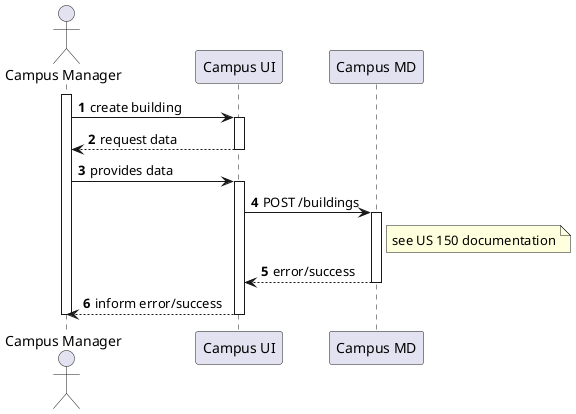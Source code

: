@startuml
autonumber

actor "Campus Manager" as usr

participant "Campus UI" as ui

'TODO: call it just 'MD'?
participant "Campus MD" as md

activate usr
    usr -> ui : create building
    activate ui
        ui --> usr : request data
    deactivate ui

    usr -> ui : provides data
    activate ui
        ui -> md : POST /buildings

        activate md
            note right of md : see US 150 documentation
            md --> ui : error/success
        deactivate md

        ui --> usr : inform error/success
    deactivate ui
deactivate usr

@enduml
